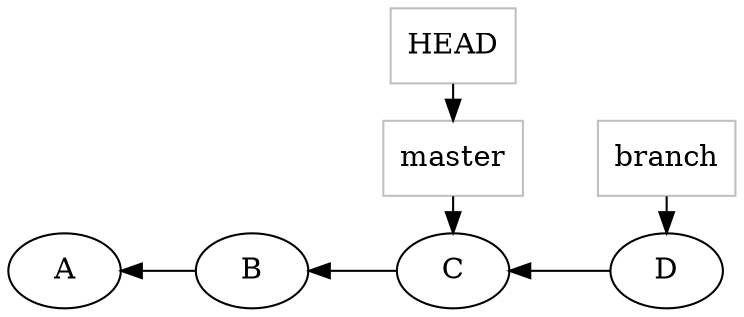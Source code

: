 digraph repo {
	rankdir="RL";
	C -> B;
	B -> A;
	D -> C;
	node [rank=3,shape=box, color=grey] master;
	node [rank=3,shape=box, color=grey] branch;
	master -> C;
	HEAD -> master;
	branch -> D;
	{ rank = same; C; master;HEAD;}
	{ rank = same; D; branch;}
}
